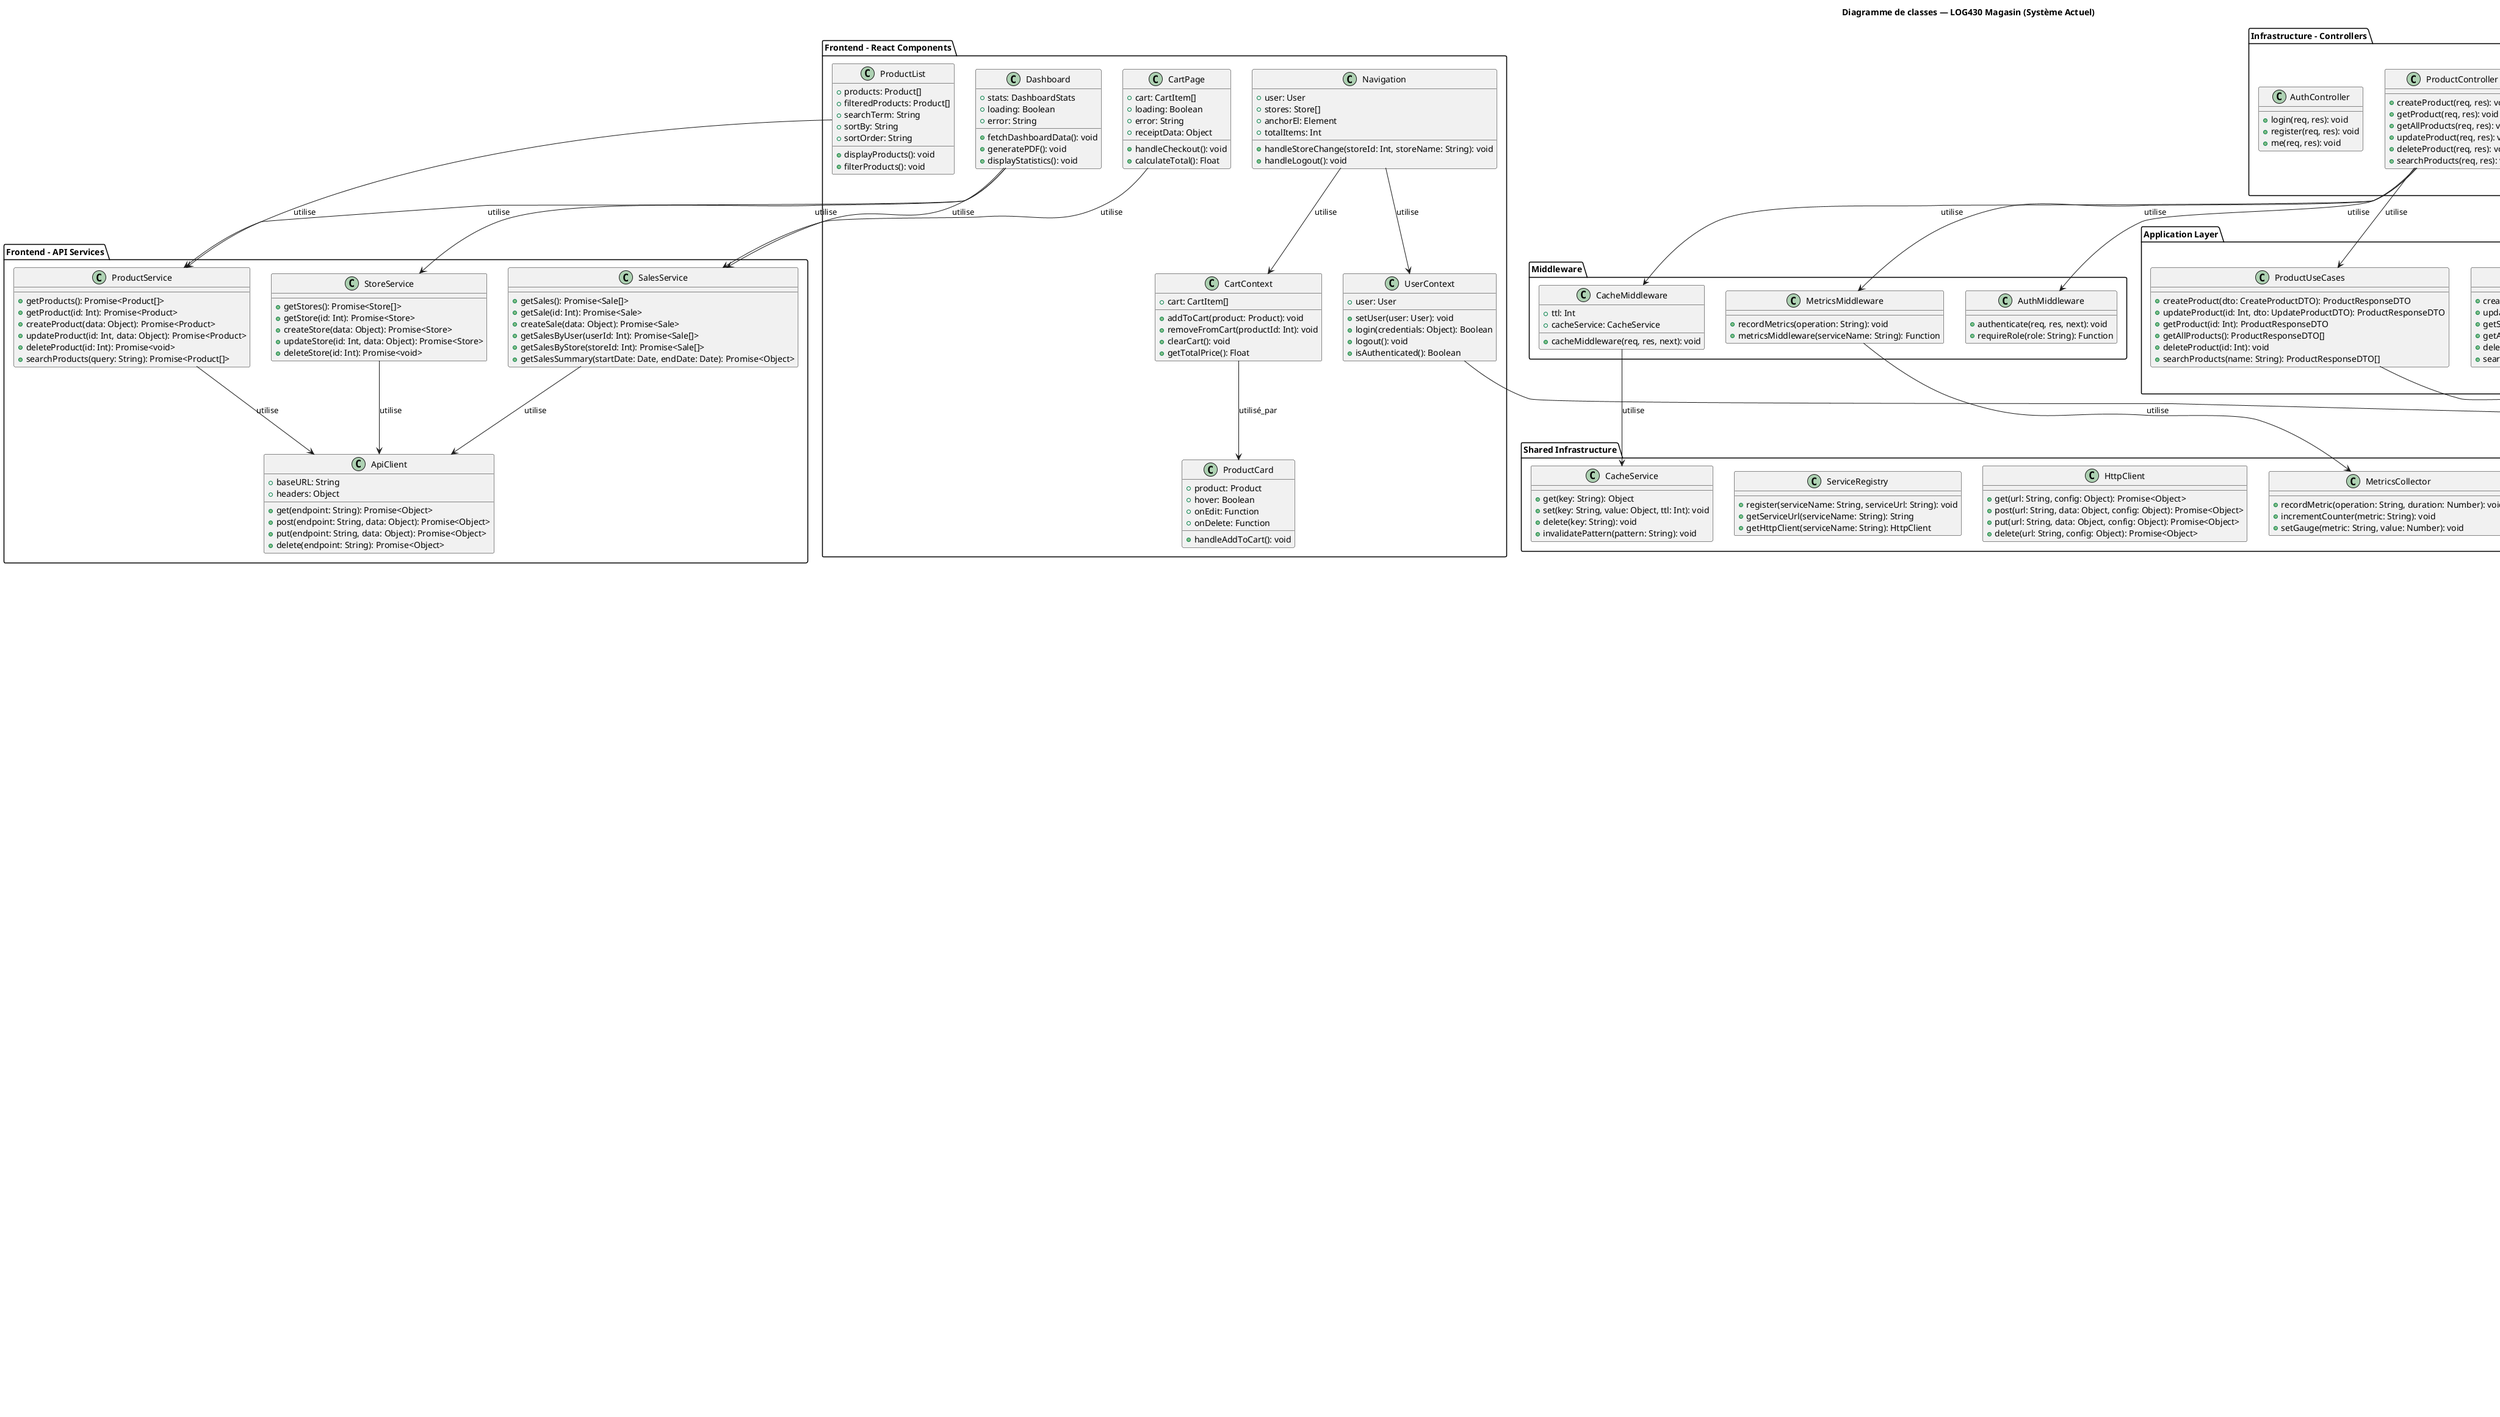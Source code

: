 @startuml Diagramme de classes

title Diagramme de classes — LOG430 Magasin (Système Actuel)

' === Backend Domain Models ===
package "Domain Models" {
  class Store {
    +id: Int
    +name: String
    +address?: String
    --
    +getInventory(): Stock[]
    +getSales(): Sale[]
    +getRefunds(): Refund[]
  }

  class Product {
    +id: Int
    +name: String
    +price: Float
    +description?: String
    --
    +updatePrice(newPrice: Float)
    +updateDescription(desc: String)
    +getTotalStock(): Int
  }

  class Stock {
    +id: Int
    +quantity: Int
    +storeId: Int
    +productId: Int
    --
    +checkAvailability(qty: Int): Boolean
    +adjustQuantity(qty: Int)
    +reserve(qty: Int): Boolean
  }

  class User {
    +id: Int
    +name: String
    +role: String
    +password: String
    --
    +authenticate(): Boolean
    +isAdmin(): Boolean
    +isClient(): Boolean
  }

  class Sale {
    +id: Int
    +date: DateTime
    +total: Float
    +status: String
    +storeId: Int
    +userId: Int
    --
    +calculateTotal(): Float
    +markAsRefunded()
    +updateStatus(status: String)
  }

  class SaleLine {
    +id: Int
    +quantity: Int
    +unitPrice: Float
    +saleId: Int
    +productId: Int
    --
    +calculateSubtotal(): Float
  }

  class Refund {
    +id: Int
    +date: DateTime
    +total: Float
    +reason?: String
    +saleId: Int
    +storeId: Int
    +userId: Int
    --
    +calculateRefundTotal(): Float
  }

  class RefundLine {
    +id: Int
    +quantity: Int
    +unitPrice: Float
    +refundId: Int
    +productId: Int
    --
    +calculateRefundAmount(): Float
  }
}

' === Backend Services Layer ===
package "Application Layer" {
  class ProductUseCases {
    +createProduct(dto: CreateProductDTO): ProductResponseDTO
    +updateProduct(id: Int, dto: UpdateProductDTO): ProductResponseDTO
    +getProduct(id: Int): ProductResponseDTO
    +getAllProducts(): ProductResponseDTO[]
    +deleteProduct(id: Int): void
    +searchProducts(name: String): ProductResponseDTO[]
  }

  class StoreUseCases {
    +createStore(dto: CreateStoreDTO): StoreResponseDTO
    +updateStore(id: Int, dto: UpdateStoreDTO): StoreResponseDTO
    +getStore(id: Int): StoreResponseDTO
    +getAllStores(): StoreResponseDTO[]
    +deleteStore(id: Int): void
    +searchStores(name: String): StoreResponseDTO[]
  }

  class StockUseCases {
    +createStock(dto: CreateStockDTO): StockResponseDTO
    +updateStock(id: Int, dto: UpdateStockDTO): StockResponseDTO
    +getStock(id: Int): StockResponseDTO
    +getAllStock(): StockResponseDTO[]
    +getStockByStore(storeId: Int): StockResponseDTO[]
    +getStockByProduct(productId: Int): StockResponseDTO[]
    +reserveStock(dto: StockReservationDTO): Boolean
    +adjustStock(dto: StockAdjustmentDTO): StockResponseDTO
    +getLowStockItems(threshold: Int): StockResponseDTO[]
  }

  class SaleUseCases {
    +createSale(dto: CreateSaleDTO): SaleResponseDTO
    +getSale(id: Int): SaleResponseDTO
    +getAllSales(): SaleResponseDTO[]
    +getSalesByUser(userId: Int): SaleResponseDTO[]
    +getSalesByStore(storeId: Int): SaleResponseDTO[]
    +updateSaleStatus(id: Int, status: String): SaleResponseDTO
    +getSalesSummary(startDate: Date, endDate: Date): SalesSummaryDTO
  }

  class RefundUseCases {
    +createRefund(dto: CreateRefundDTO): RefundResponseDTO
    +getRefund(id: Int): RefundResponseDTO
    +getAllRefunds(): RefundResponseDTO[]
    +getRefundsByUser(userId: Int): RefundResponseDTO[]
    +getRefundsByStore(storeId: Int): RefundResponseDTO[]
    +getRefundsBySale(saleId: Int): RefundResponseDTO[]
    +getRefundsSummary(startDate: Date, endDate: Date): RefundsSummaryDTO
  }

  class UserService {
    +createUser(dto: UserDTO): User
    +getUserById(id: Int): User
    +getAllUsers(): User[]
    +updateUser(id: Int, dto: UserDTO): User
    +deleteUser(id: Int): void
    +authenticate(name: String, password: String): User
  }
}

' === Backend Controllers ===
package "Infrastructure - Controllers" {
  class ProductController {
    +createProduct(req, res): void
    +getProduct(req, res): void
    +getAllProducts(req, res): void
    +updateProduct(req, res): void
    +deleteProduct(req, res): void
    +searchProducts(req, res): void
  }

  class StoreController {
    +createStore(req, res): void
    +getStore(req, res): void
    +getAllStores(req, res): void
    +updateStore(req, res): void
    +deleteStore(req, res): void
    +searchStores(req, res): void
  }

  class StockController {
    +createStock(req, res): void
    +getStock(req, res): void
    +getAllStock(req, res): void
    +updateStock(req, res): void
    +getStockByStore(req, res): void
    +getStockByProduct(req, res): void
    +reserveStock(req, res): void
    +adjustStock(req, res): void
    +getLowStockItems(req, res): void
  }

  class SaleController {
    +createSale(req, res): void
    +getSale(req, res): void
    +getAllSales(req, res): void
    +getSalesByUser(req, res): void
    +getSalesByStore(req, res): void
    +updateSaleStatus(req, res): void
    +getSalesSummary(req, res): void
  }

  class RefundController {
    +createRefund(req, res): void
    +getRefund(req, res): void
    +getAllRefunds(req, res): void
    +getRefundsByUser(req, res): void
    +getRefundsByStore(req, res): void
    +getRefundsBySale(req, res): void
    +getRefundsSummary(req, res): void
  }

  class UserController {
    +createUser(req, res): void
    +getUser(req, res): void
    +getAllUsers(req, res): void
    +updateUser(req, res): void
    +deleteUser(req, res): void
  }

  class AuthController {
    +login(req, res): void
    +register(req, res): void
    +me(req, res): void
  }
}

' === Shared Infrastructure ===
package "Shared Infrastructure" {
  class CacheService {
    +get(key: String): Object
    +set(key: String, value: Object, ttl: Int): void
    +delete(key: String): void
    +invalidatePattern(pattern: String): void
  }

  class HttpClient {
    +get(url: String, config: Object): Promise<Object>
    +post(url: String, data: Object, config: Object): Promise<Object>
    +put(url: String, data: Object, config: Object): Promise<Object>
    +delete(url: String, config: Object): Promise<Object>
  }

  class ServiceRegistry {
    +register(serviceName: String, serviceUrl: String): void
    +getServiceUrl(serviceName: String): String
    +getHttpClient(serviceName: String): HttpClient
  }

  class MetricsCollector {
    +recordMetric(operation: String, duration: Number): void
    +incrementCounter(metric: String): void
    +setGauge(metric: String, value: Number): void
  }
}

' === Frontend Components ===
package "Frontend - React Components" {
  class UserContext {
    +user: User
    +setUser(user: User): void
    +login(credentials: Object): Boolean
    +logout(): void
    +isAuthenticated(): Boolean
  }

  class CartContext {
    +cart: CartItem[]
    +addToCart(product: Product): void
    +removeFromCart(productId: Int): void
    +clearCart(): void
    +getTotalPrice(): Float
  }

  class Dashboard {
    +stats: DashboardStats
    +loading: Boolean
    +error: String
    +fetchDashboardData(): void
    +generatePDF(): void
    +displayStatistics(): void
  }

  class ProductList {
    +products: Product[]
    +filteredProducts: Product[]
    +searchTerm: String
    +sortBy: String
    +sortOrder: String
    +displayProducts(): void
    +filterProducts(): void
  }

  class ProductCard {
    +product: Product
    +hover: Boolean
    +onEdit: Function
    +onDelete: Function
    +handleAddToCart(): void
  }

  class Navigation {
    +user: User
    +stores: Store[]
    +anchorEl: Element
    +totalItems: Int
    +handleStoreChange(storeId: Int, storeName: String): void
    +handleLogout(): void
  }

  class CartPage {
    +cart: CartItem[]
    +loading: Boolean
    +error: String
    +receiptData: Object
    +handleCheckout(): void
    +calculateTotal(): Float
  }
}

' === API Services ===
package "Frontend - API Services" {
  class ApiClient {
    +baseURL: String
    +headers: Object
    +get(endpoint: String): Promise<Object>
    +post(endpoint: String, data: Object): Promise<Object>
    +put(endpoint: String, data: Object): Promise<Object>
    +delete(endpoint: String): Promise<Object>
  }

  class ProductService {
    +getProducts(): Promise<Product[]>
    +getProduct(id: Int): Promise<Product>
    +createProduct(data: Object): Promise<Product>
    +updateProduct(id: Int, data: Object): Promise<Product>
    +deleteProduct(id: Int): Promise<void>
    +searchProducts(query: String): Promise<Product[]>
  }

  class StoreService {
    +getStores(): Promise<Store[]>
    +getStore(id: Int): Promise<Store>
    +createStore(data: Object): Promise<Store>
    +updateStore(id: Int, data: Object): Promise<Store>
    +deleteStore(id: Int): Promise<void>
  }

  class SalesService {
    +getSales(): Promise<Sale[]>
    +getSale(id: Int): Promise<Sale>
    +createSale(data: Object): Promise<Sale>
    +getSalesByUser(userId: Int): Promise<Sale[]>
    +getSalesByStore(storeId: Int): Promise<Sale[]>
    +getSalesSummary(startDate: Date, endDate: Date): Promise<Object>
  }
}

' === Middleware ===
package "Middleware" {
  class CacheMiddleware {
    +ttl: Int
    +cacheService: CacheService
    +cacheMiddleware(req, res, next): void
  }

  class AuthMiddleware {
    +authenticate(req, res, next): void
    +requireRole(role: String): Function
  }

  class MetricsMiddleware {
    +recordMetrics(operation: String): void
    +metricsMiddleware(serviceName: String): Function
  }
}

'--- Relations principales ---
Store "1" o-- "*" Stock : possède
Stock "*" o-- "1" Product : concerne
Store "1" o-- "*" Sale : effectue
Store "1" o-- "*" Refund : traite
User "1" o-- "*" Sale : effectue
User "1" o-- "*" Refund : demande
Sale "1" o-- "*" SaleLine : compose
Sale "1" o-- "*" Refund : peut_generer
SaleLine "*" o-- "1" Product : concerne
Refund "1" o-- "*" RefundLine : compose
RefundLine "*" o-- "1" Product : concerne

' Controllers to Use Cases
ProductController --> ProductUseCases : utilise
StoreController --> StoreUseCases : utilise
StockController --> StockUseCases : utilise
SaleController --> SaleUseCases : utilise
RefundController --> RefundUseCases : utilise
UserController --> UserService : utilise

' Use Cases to Domain Models
ProductUseCases --> Product : manipule
StoreUseCases --> Store : manipule
StockUseCases --> Stock : manipule
SaleUseCases --> Sale : manipule
RefundUseCases --> Refund : manipule
UserService --> User : manipule

' Frontend to Backend
ProductService --> ApiClient : utilise
StoreService --> ApiClient : utilise
SalesService --> ApiClient : utilise
Dashboard --> ProductService : utilise
Dashboard --> StoreService : utilise
Dashboard --> SalesService : utilise
ProductList --> ProductService : utilise
CartPage --> SalesService : utilise

' Middleware relationships
CacheMiddleware --> CacheService : utilise
MetricsMiddleware --> MetricsCollector : utilise
ProductController --> CacheMiddleware : utilise
ProductController --> AuthMiddleware : utilise
ProductController --> MetricsMiddleware : utilise

' Context relationships
UserContext --> User : gère
CartContext --> ProductCard : utilisé_par
Navigation --> UserContext : utilise
Navigation --> CartContext : utilise

@enduml
